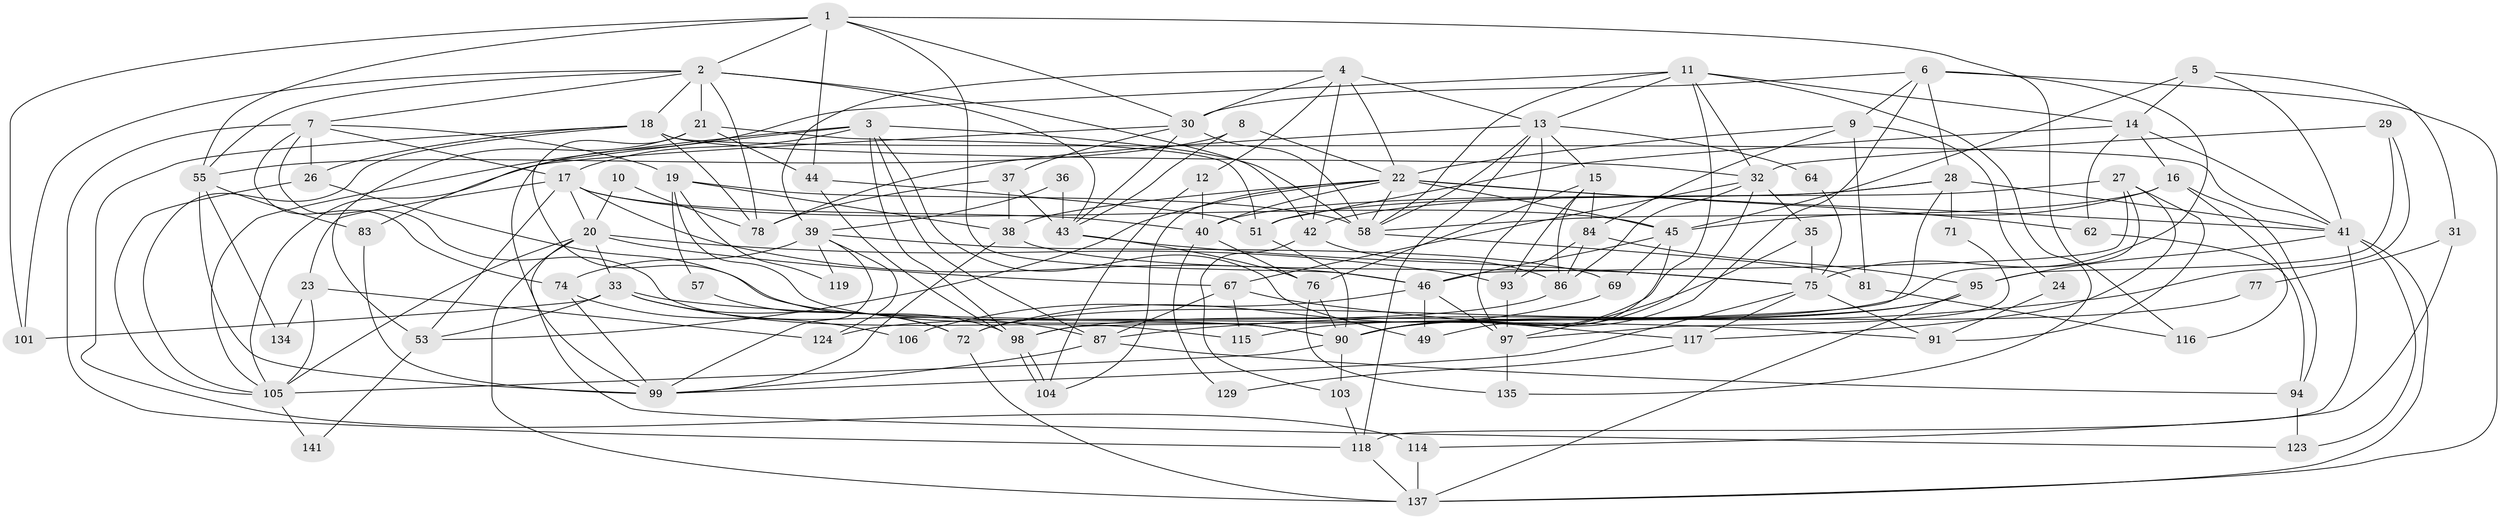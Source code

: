 // original degree distribution, {6: 0.09219858156028368, 5: 0.19148936170212766, 4: 0.24822695035460993, 3: 0.3049645390070922, 7: 0.02127659574468085, 8: 0.0070921985815602835, 2: 0.12056737588652482, 9: 0.0070921985815602835, 10: 0.0070921985815602835}
// Generated by graph-tools (version 1.1) at 2025/41/03/06/25 10:41:57]
// undirected, 92 vertices, 227 edges
graph export_dot {
graph [start="1"]
  node [color=gray90,style=filled];
  1 [super="+110"];
  2 [super="+54"];
  3 [super="+132"];
  4 [super="+92"];
  5;
  6 [super="+48"];
  7 [super="+70"];
  8;
  9 [super="+59"];
  10;
  11 [super="+34"];
  12;
  13 [super="+52"];
  14 [super="+125"];
  15 [super="+120"];
  16 [super="+25"];
  17;
  18 [super="+131"];
  19 [super="+65"];
  20 [super="+63"];
  21 [super="+47"];
  22 [super="+73"];
  23 [super="+96"];
  24;
  26;
  27 [super="+88"];
  28 [super="+56"];
  29;
  30 [super="+80"];
  31;
  32 [super="+85"];
  33 [super="+107"];
  35;
  36;
  37 [super="+102"];
  38 [super="+66"];
  39 [super="+89"];
  40 [super="+140"];
  41 [super="+82"];
  42 [super="+50"];
  43 [super="+121"];
  44;
  45 [super="+133"];
  46 [super="+60"];
  49 [super="+126"];
  51 [super="+112"];
  53 [super="+68"];
  55 [super="+127"];
  57;
  58 [super="+61"];
  62;
  64;
  67 [super="+100"];
  69;
  71;
  72 [super="+111"];
  74;
  75 [super="+79"];
  76;
  77;
  78;
  81;
  83;
  84 [super="+122"];
  86 [super="+108"];
  87;
  90;
  91;
  93;
  94 [super="+109"];
  95 [super="+113"];
  97 [super="+130"];
  98;
  99 [super="+138"];
  101;
  103;
  104;
  105 [super="+128"];
  106;
  114;
  115;
  116;
  117;
  118 [super="+136"];
  119;
  123;
  124;
  129;
  134;
  135;
  137 [super="+139"];
  141;
  1 -- 2;
  1 -- 55;
  1 -- 46;
  1 -- 101;
  1 -- 116;
  1 -- 44;
  1 -- 30;
  2 -- 101;
  2 -- 55;
  2 -- 21;
  2 -- 18;
  2 -- 42;
  2 -- 43;
  2 -- 78;
  2 -- 7;
  3 -- 98;
  3 -- 58;
  3 -- 49;
  3 -- 105;
  3 -- 99;
  3 -- 17;
  3 -- 87;
  4 -- 22;
  4 -- 13;
  4 -- 42;
  4 -- 12;
  4 -- 39;
  4 -- 30;
  5 -- 31;
  5 -- 41;
  5 -- 14;
  5 -- 45;
  6 -- 90;
  6 -- 9;
  6 -- 30;
  6 -- 28;
  6 -- 137;
  6 -- 75;
  7 -- 17;
  7 -- 115;
  7 -- 74;
  7 -- 26;
  7 -- 118;
  7 -- 19;
  8 -- 43;
  8 -- 22;
  8 -- 55;
  9 -- 81;
  9 -- 84;
  9 -- 24;
  9 -- 22;
  10 -- 78;
  10 -- 20 [weight=2];
  11 -- 135;
  11 -- 32;
  11 -- 83;
  11 -- 58;
  11 -- 90;
  11 -- 13;
  11 -- 14;
  12 -- 104;
  12 -- 40;
  13 -- 58;
  13 -- 78;
  13 -- 97;
  13 -- 64;
  13 -- 118;
  13 -- 15;
  14 -- 51;
  14 -- 62;
  14 -- 41;
  14 -- 16;
  15 -- 84;
  15 -- 93;
  15 -- 76;
  15 -- 86;
  16 -- 58;
  16 -- 94;
  16 -- 116;
  16 -- 45;
  17 -- 20;
  17 -- 40;
  17 -- 53;
  17 -- 23;
  17 -- 46;
  17 -- 45;
  18 -- 26;
  18 -- 41;
  18 -- 32;
  18 -- 78;
  18 -- 114;
  18 -- 105;
  19 -- 90;
  19 -- 38;
  19 -- 57;
  19 -- 58;
  19 -- 119;
  20 -- 67;
  20 -- 93;
  20 -- 105;
  20 -- 123;
  20 -- 33;
  20 -- 137;
  21 -- 44;
  21 -- 51;
  21 -- 53;
  21 -- 98;
  22 -- 41;
  22 -- 104;
  22 -- 53;
  22 -- 62;
  22 -- 38 [weight=2];
  22 -- 40;
  22 -- 58;
  22 -- 45;
  23 -- 124;
  23 -- 134;
  23 -- 105;
  24 -- 91;
  26 -- 90;
  26 -- 105;
  27 -- 42;
  27 -- 72;
  27 -- 91;
  27 -- 117;
  27 -- 46;
  28 -- 71;
  28 -- 51;
  28 -- 40;
  28 -- 41;
  28 -- 98;
  29 -- 95;
  29 -- 87;
  29 -- 32;
  30 -- 37 [weight=2];
  30 -- 58;
  30 -- 43;
  30 -- 105;
  31 -- 114;
  31 -- 77;
  32 -- 35;
  32 -- 86;
  32 -- 90;
  32 -- 67;
  33 -- 101;
  33 -- 87;
  33 -- 72;
  33 -- 91;
  33 -- 53;
  35 -- 75;
  35 -- 97;
  36 -- 43;
  36 -- 39;
  37 -- 38;
  37 -- 78;
  37 -- 43;
  38 -- 99;
  38 -- 75;
  39 -- 99;
  39 -- 74;
  39 -- 119;
  39 -- 69;
  39 -- 124;
  40 -- 76;
  40 -- 129;
  41 -- 123;
  41 -- 137;
  41 -- 118;
  41 -- 95;
  42 -- 86;
  42 -- 103;
  43 -- 75;
  43 -- 76;
  44 -- 98;
  44 -- 51;
  45 -- 49;
  45 -- 46;
  45 -- 69;
  46 -- 49;
  46 -- 97;
  46 -- 106;
  51 -- 90;
  53 -- 141;
  55 -- 83;
  55 -- 134;
  55 -- 99;
  57 -- 72;
  58 -- 81;
  62 -- 94;
  64 -- 75;
  67 -- 115;
  67 -- 117;
  67 -- 87;
  69 -- 72;
  71 -- 97;
  72 -- 137 [weight=2];
  74 -- 99;
  74 -- 106;
  75 -- 117;
  75 -- 99;
  75 -- 91;
  76 -- 90;
  76 -- 135;
  77 -- 90;
  81 -- 116;
  83 -- 99;
  84 -- 95;
  84 -- 93;
  84 -- 86;
  86 -- 124;
  87 -- 99;
  87 -- 94;
  90 -- 103;
  90 -- 105;
  93 -- 97;
  94 -- 123;
  95 -- 115;
  95 -- 98;
  95 -- 137;
  97 -- 135;
  98 -- 104;
  98 -- 104;
  103 -- 118;
  105 -- 141;
  114 -- 137 [weight=2];
  117 -- 129;
  118 -- 137;
}
